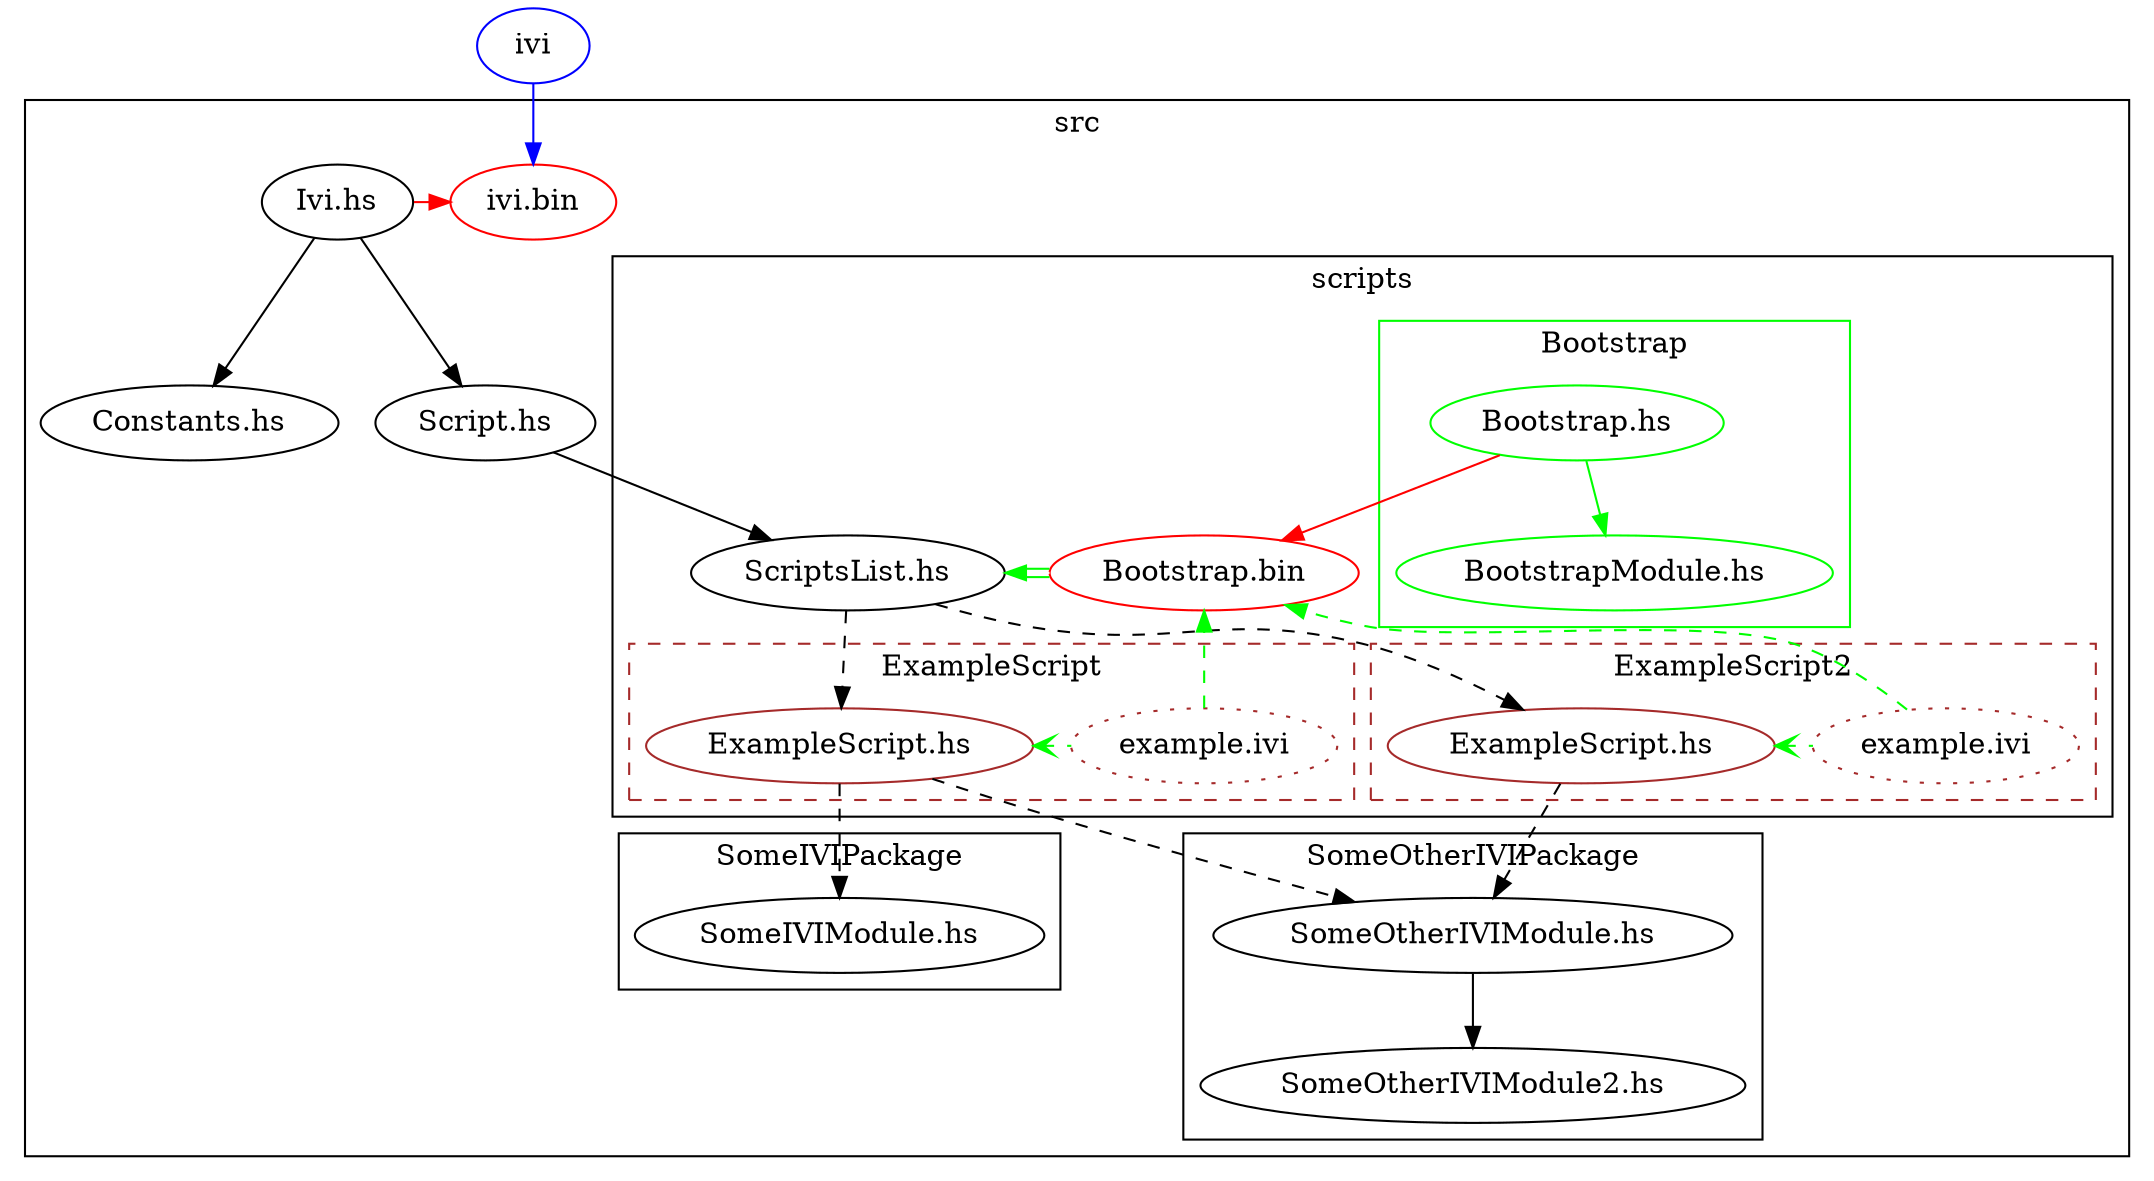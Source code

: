digraph G {
    ivilink [label="ivi", color="blue"];

    subgraph cluster_src {
        label = "src";
        
        ivibin [label="ivi.bin", color="red"];
        
        ivihs [label="Ivi.hs"];
        scripths [label="Script.hs"];
        constantshs [label="Constants.hs"];

        {rank=same ivibin ivihs};
        {rank=same scripths constantshs};

        ivihs -> scripths;
        ivihs -> constantshs;

        subgraph cluster_src_scripts {
            label = "scripts";
            scriptslisths [label="ScriptsList.hs"];

            bootstrap [label="Bootstrap.bin", color="green", color="red"];
            bootstrap -> scriptslisths [color="green:white:green"];           

            {rank=same bootstrap scriptslisths};

            subgraph cluster_scr_scripts_bootstrap {
                label = "Bootstrap";
                color = "green";
                bootstraphs [label="Bootstrap.hs", color="green"];
                bootstraphs -> bootstrap [color="red"];
                bootstrapmodulehs [label="BootstrapModule.hs",color="green"];
            }
            bootstraphs -> bootstrapmodulehs[color="green"];

            subgraph cluster_src_scripts_examplescript {
                label = "ExampleScript";
                style = "dashed";
                color = "brown";
                
                examplescripths [label="ExampleScript.hs", color="brown"];
                ivifile [label="example.ivi",color="brown", style="dotted"];
                ivifile -> examplescripths [color="green", style="dotted", arrowhead="vee"];
                {rank=same ivifile examplescripths};
            }
            
            subgraph cluster_src_scripts_examplescript2 {
                label = "ExampleScript2";
                style = "dashed";
                color = "brown";
                
                examplescript2hs [label="ExampleScript.hs", color="brown"];
                ivifile2 [label="example.ivi", color="brown", style="dotted"];
                ivifile2 -> examplescript2hs [color="green", style="dotted", arrowhead="vee"];
                {rank=same ivifile2 examplescript2hs};
            }
            scriptslisths -> examplescripths [style="dashed"];
            scriptslisths -> examplescript2hs [style="dashed"];

            
            ivifile  -> bootstrap [color="green", style="dashed"];
            ivifile2 -> bootstrap [color="green", style="dashed"];

        }
        

        scripths -> scriptslisths;
    
        subgraph cluster_src_ivipackage {
            label = "SomeIVIPackage";
            ivimodule [label="SomeIVIModule.hs"];
        }
        subgraph cluster_src_otherivipackage {
            label = "SomeOtherIVIPackage";
            otherivimodule [label="SomeOtherIVIModule.hs"];
            otherivimodule2 [label="SomeOtherIVIModule2.hs"];
            otherivimodule -> otherivimodule2;
        }
    }
    examplescripths -> ivimodule [style="dashed"];
    examplescripths -> otherivimodule [style="dashed"];
    examplescript2hs -> otherivimodule [style="dashed"];
    ivilink ->ivibin [color="blue"];
    ivihs -> ivibin [color="red"];
}
